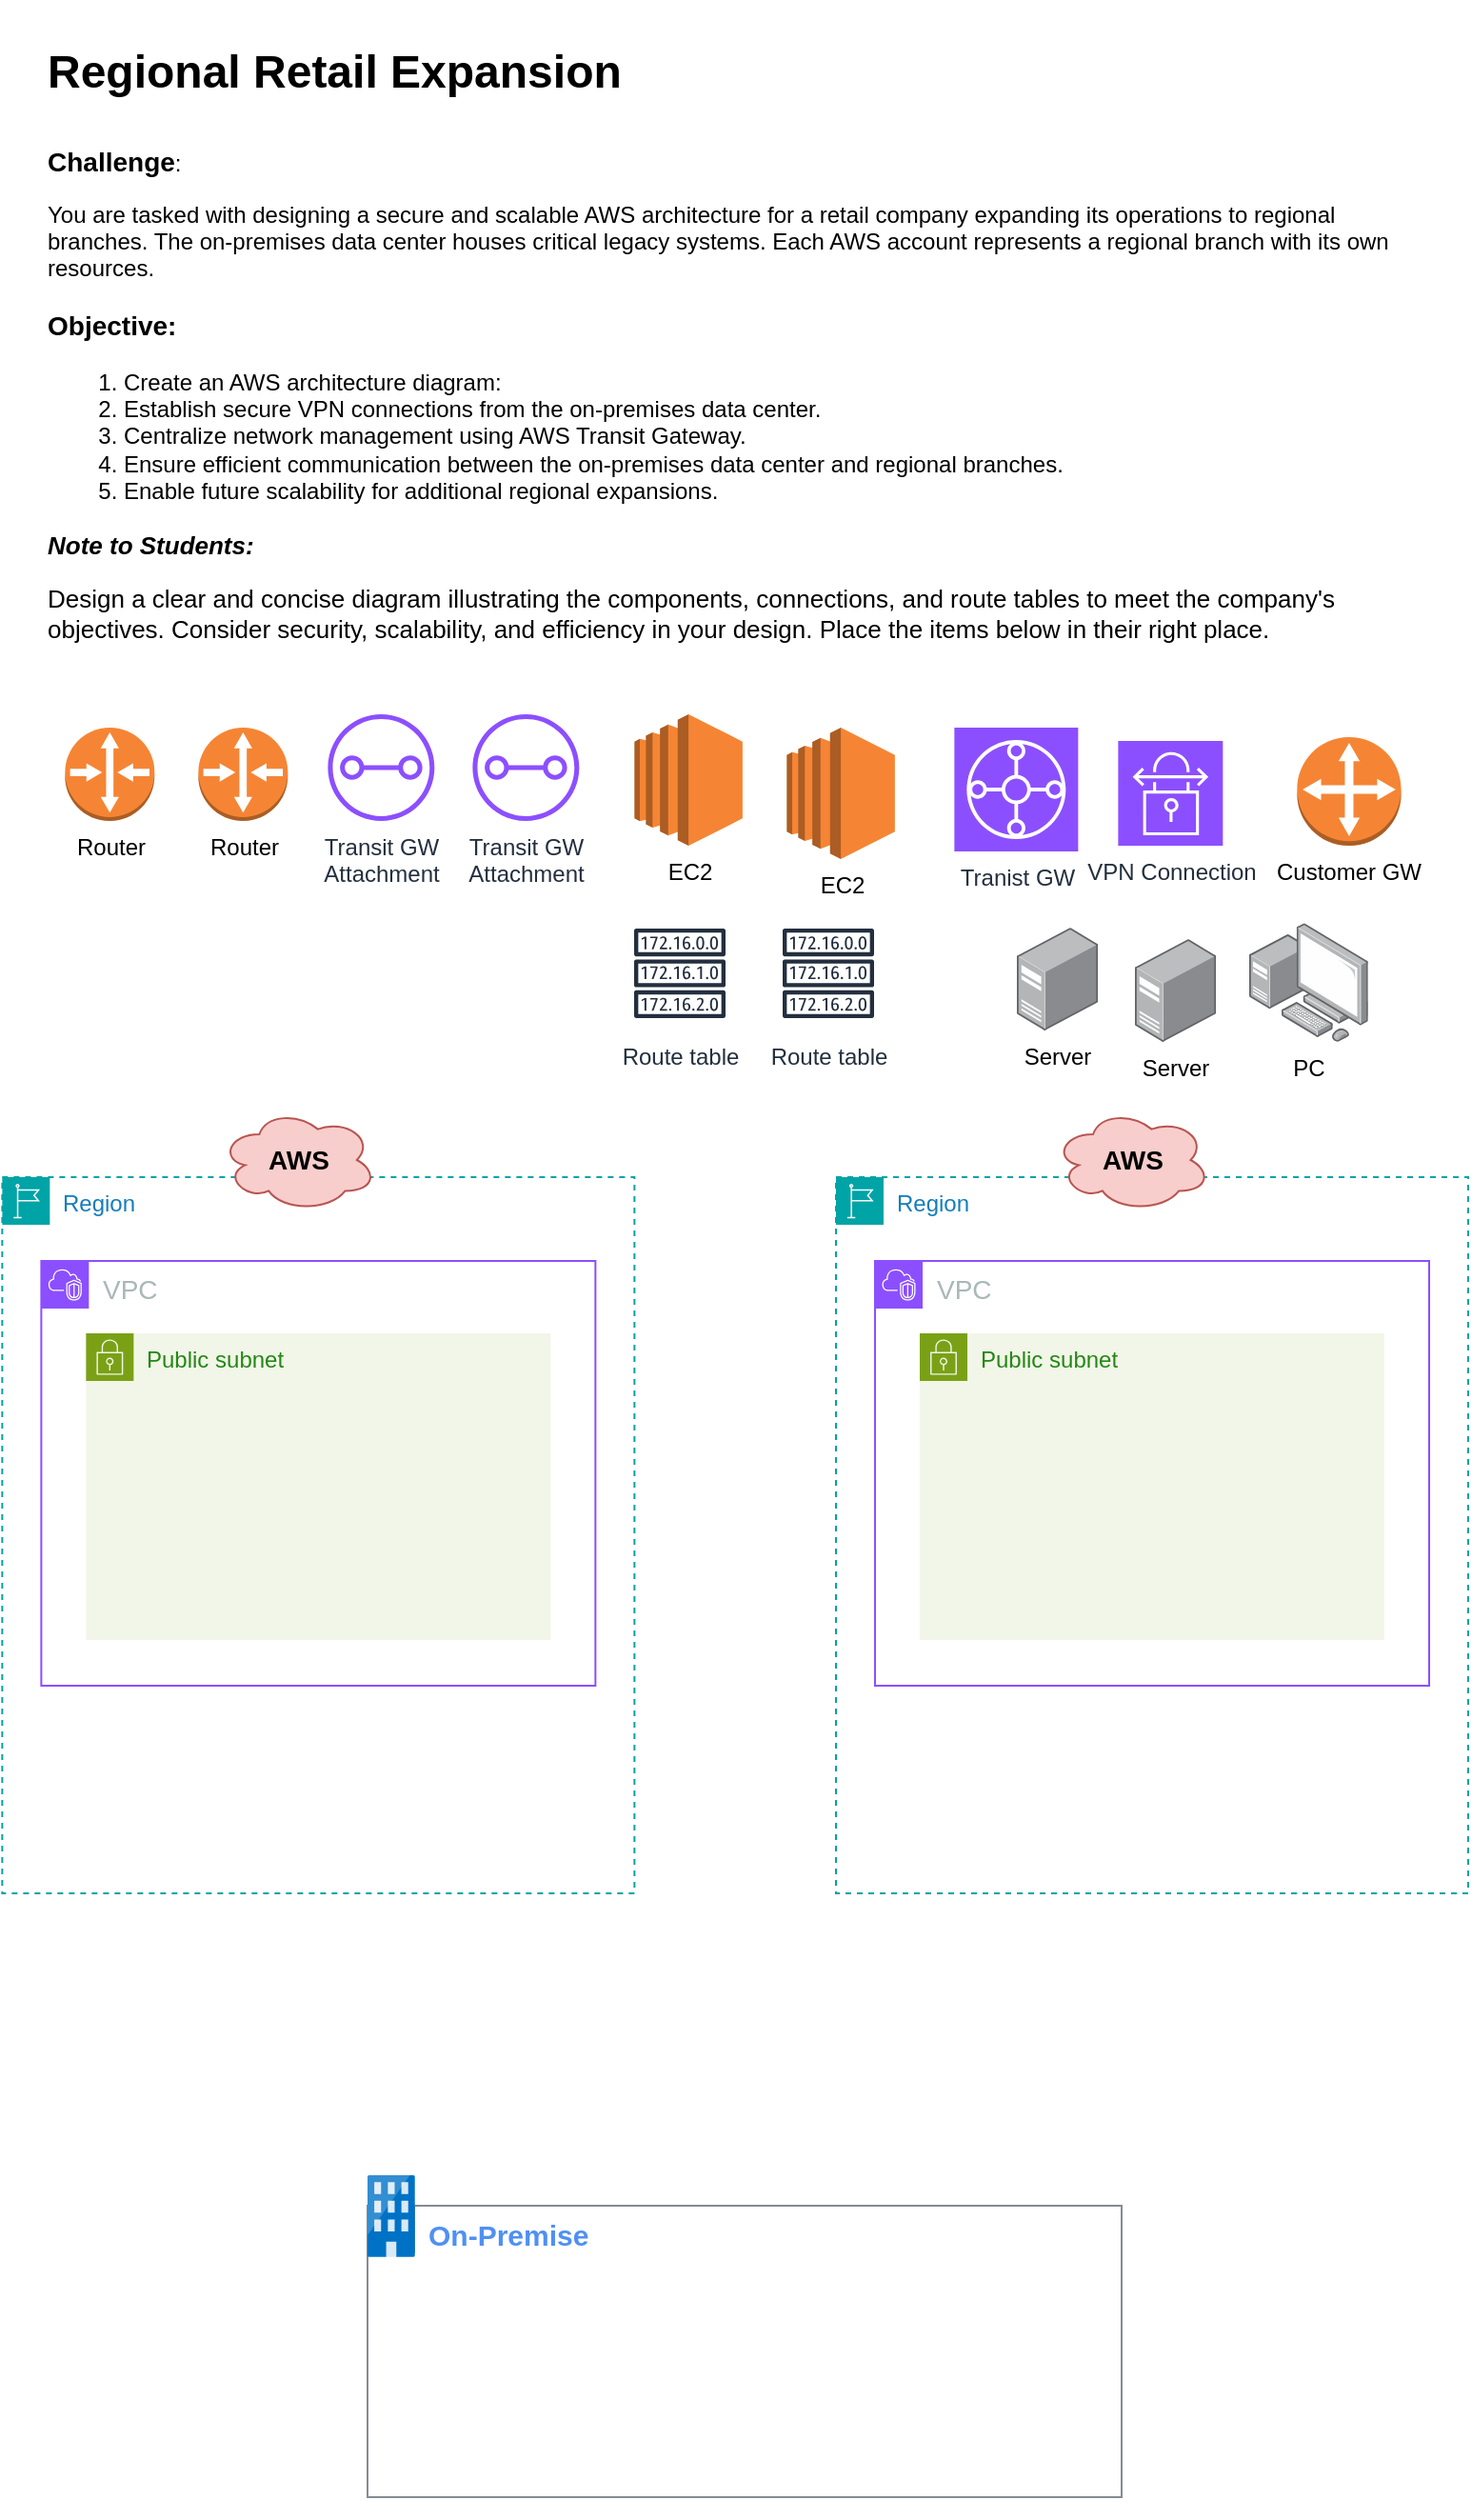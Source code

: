 <mxfile version="22.1.21" type="github">
  <diagram name="TEAM-1" id="xMrl9BoHdBr8t4EEI67D">
    <mxGraphModel dx="786" dy="729" grid="0" gridSize="10" guides="1" tooltips="1" connect="1" arrows="1" fold="1" page="1" pageScale="1" pageWidth="850" pageHeight="1100" math="0" shadow="0">
      <root>
        <mxCell id="0" />
        <mxCell id="1" parent="0" />
        <mxCell id="xFF283TL191S3pq5xtMK-1" value="&lt;h1&gt;&lt;p style=&quot;border-color: var(--border-color);&quot;&gt;Regional Retail Expansion&lt;/p&gt;&lt;/h1&gt;&lt;p&gt;&lt;b&gt;&lt;font style=&quot;font-size: 14px;&quot;&gt;Challenge&lt;/font&gt;&lt;/b&gt;:&lt;/p&gt;&lt;p&gt;You are tasked with designing a secure and scalable AWS architecture for a retail company expanding its operations to regional branches. The on-premises data center houses critical legacy systems. Each AWS account represents a regional branch with its own resources.&lt;/p&gt;&lt;p style=&quot;font-size: 14px;&quot;&gt;&lt;font style=&quot;font-size: 14px;&quot;&gt;&lt;b&gt;Objective:&lt;/b&gt;&lt;/font&gt;&lt;/p&gt;&lt;p style=&quot;font-size: 14px;&quot;&gt;&lt;/p&gt;&lt;ol&gt;&lt;li&gt;Create an AWS architecture diagram:&lt;/li&gt;&lt;li&gt;Establish secure VPN connections from the on-premises data center.&lt;/li&gt;&lt;li&gt;Centralize network management using AWS Transit Gateway.&lt;/li&gt;&lt;li&gt;Ensure efficient communication between the on-premises data center and regional branches.&lt;/li&gt;&lt;li&gt;Enable future scalability for additional regional expansions.&lt;/li&gt;&lt;/ol&gt;&lt;p&gt;&lt;/p&gt;&lt;p style=&quot;font-size: 13px;&quot;&gt;&lt;b&gt;&lt;i&gt;&lt;font style=&quot;font-size: 13px;&quot;&gt;Note to Students:&lt;/font&gt;&lt;/i&gt;&lt;/b&gt;&lt;/p&gt;&lt;p style=&quot;font-size: 13px;&quot;&gt;Design a clear and concise diagram illustrating the components, connections, and route tables to meet the company&#39;s objectives. Consider security, scalability, and efficiency in your design. Place the items below in their right place.&lt;/p&gt;" style="text;html=1;strokeColor=none;fillColor=none;spacing=5;spacingTop=-20;whiteSpace=wrap;overflow=hidden;rounded=0;" vertex="1" parent="1">
          <mxGeometry x="40" y="40" width="740" height="390" as="geometry" />
        </mxCell>
        <mxCell id="xFF283TL191S3pq5xtMK-19" value="Router" style="outlineConnect=0;dashed=0;verticalLabelPosition=bottom;verticalAlign=top;align=center;html=1;shape=mxgraph.aws3.router;fillColor=#F58534;gradientColor=none;" vertex="1" parent="1">
          <mxGeometry x="54.18" y="412" width="46.96" height="49" as="geometry" />
        </mxCell>
        <mxCell id="xFF283TL191S3pq5xtMK-20" value="EC2" style="outlineConnect=0;dashed=0;verticalLabelPosition=bottom;verticalAlign=top;align=center;html=1;shape=mxgraph.aws3.ec2;fillColor=#F58534;gradientColor=none;" vertex="1" parent="1">
          <mxGeometry x="353.18" y="405" width="56.76" height="69" as="geometry" />
        </mxCell>
        <mxCell id="xFF283TL191S3pq5xtMK-21" value="Tranist GW" style="sketch=0;points=[[0,0,0],[0.25,0,0],[0.5,0,0],[0.75,0,0],[1,0,0],[0,1,0],[0.25,1,0],[0.5,1,0],[0.75,1,0],[1,1,0],[0,0.25,0],[0,0.5,0],[0,0.75,0],[1,0.25,0],[1,0.5,0],[1,0.75,0]];outlineConnect=0;fontColor=#232F3E;fillColor=#8C4FFF;strokeColor=#ffffff;dashed=0;verticalLabelPosition=bottom;verticalAlign=top;align=center;html=1;fontSize=12;fontStyle=0;aspect=fixed;shape=mxgraph.aws4.resourceIcon;resIcon=mxgraph.aws4.transit_gateway;" vertex="1" parent="1">
          <mxGeometry x="521.18" y="412" width="65" height="65" as="geometry" />
        </mxCell>
        <mxCell id="xFF283TL191S3pq5xtMK-22" value="Transit GW &lt;br&gt;Attachment" style="sketch=0;outlineConnect=0;fontColor=#232F3E;gradientColor=none;fillColor=#8C4FFF;strokeColor=none;dashed=0;verticalLabelPosition=bottom;verticalAlign=top;align=center;html=1;fontSize=12;fontStyle=0;aspect=fixed;pointerEvents=1;shape=mxgraph.aws4.transit_gateway_attachment;" vertex="1" parent="1">
          <mxGeometry x="268.18" y="405" width="56" height="56" as="geometry" />
        </mxCell>
        <mxCell id="xFF283TL191S3pq5xtMK-24" value="VPN Connection" style="sketch=0;points=[[0,0,0],[0.25,0,0],[0.5,0,0],[0.75,0,0],[1,0,0],[0,1,0],[0.25,1,0],[0.5,1,0],[0.75,1,0],[1,1,0],[0,0.25,0],[0,0.5,0],[0,0.75,0],[1,0.25,0],[1,0.5,0],[1,0.75,0]];outlineConnect=0;fontColor=#232F3E;fillColor=#8C4FFF;strokeColor=#ffffff;dashed=0;verticalLabelPosition=bottom;verticalAlign=top;align=center;html=1;fontSize=12;fontStyle=0;aspect=fixed;shape=mxgraph.aws4.resourceIcon;resIcon=mxgraph.aws4.site_to_site_vpn;" vertex="1" parent="1">
          <mxGeometry x="607.18" y="419" width="55" height="55" as="geometry" />
        </mxCell>
        <mxCell id="xFF283TL191S3pq5xtMK-25" value="Customer GW" style="outlineConnect=0;dashed=0;verticalLabelPosition=bottom;verticalAlign=top;align=center;html=1;shape=mxgraph.aws3.customer_gateway;fillColor=#F58534;gradientColor=none;" vertex="1" parent="1">
          <mxGeometry x="701.18" y="417" width="54.63" height="57" as="geometry" />
        </mxCell>
        <mxCell id="xFF283TL191S3pq5xtMK-31" value="Router" style="outlineConnect=0;dashed=0;verticalLabelPosition=bottom;verticalAlign=top;align=center;html=1;shape=mxgraph.aws3.router;fillColor=#F58534;gradientColor=none;" vertex="1" parent="1">
          <mxGeometry x="124.18" y="412" width="46.96" height="49" as="geometry" />
        </mxCell>
        <mxCell id="xFF283TL191S3pq5xtMK-32" value="Transit GW &lt;br&gt;Attachment" style="sketch=0;outlineConnect=0;fontColor=#232F3E;gradientColor=none;fillColor=#8C4FFF;strokeColor=none;dashed=0;verticalLabelPosition=bottom;verticalAlign=top;align=center;html=1;fontSize=12;fontStyle=0;aspect=fixed;pointerEvents=1;shape=mxgraph.aws4.transit_gateway_attachment;" vertex="1" parent="1">
          <mxGeometry x="192.18" y="405" width="56" height="56" as="geometry" />
        </mxCell>
        <mxCell id="xFF283TL191S3pq5xtMK-33" value="EC2" style="outlineConnect=0;dashed=0;verticalLabelPosition=bottom;verticalAlign=top;align=center;html=1;shape=mxgraph.aws3.ec2;fillColor=#F58534;gradientColor=none;" vertex="1" parent="1">
          <mxGeometry x="433.18" y="412" width="56.76" height="69" as="geometry" />
        </mxCell>
        <mxCell id="xFF283TL191S3pq5xtMK-35" value="Route table" style="sketch=0;outlineConnect=0;fontColor=#232F3E;gradientColor=none;strokeColor=#232F3E;fillColor=#ffffff;dashed=0;verticalLabelPosition=bottom;verticalAlign=top;align=center;html=1;fontSize=12;fontStyle=0;aspect=fixed;shape=mxgraph.aws4.resourceIcon;resIcon=mxgraph.aws4.route_table;" vertex="1" parent="1">
          <mxGeometry x="347" y="511" width="60" height="60" as="geometry" />
        </mxCell>
        <mxCell id="xFF283TL191S3pq5xtMK-36" value="Route table" style="sketch=0;outlineConnect=0;fontColor=#232F3E;gradientColor=none;strokeColor=#232F3E;fillColor=#ffffff;dashed=0;verticalLabelPosition=bottom;verticalAlign=top;align=center;html=1;fontSize=12;fontStyle=0;aspect=fixed;shape=mxgraph.aws4.resourceIcon;resIcon=mxgraph.aws4.route_table;" vertex="1" parent="1">
          <mxGeometry x="425" y="511" width="60" height="60" as="geometry" />
        </mxCell>
        <mxCell id="xFF283TL191S3pq5xtMK-39" value="" style="group" vertex="1" connectable="0" parent="1">
          <mxGeometry x="21.18" y="612" width="332" height="412" as="geometry" />
        </mxCell>
        <mxCell id="xFF283TL191S3pq5xtMK-28" value="VPC" style="points=[[0,0],[0.25,0],[0.5,0],[0.75,0],[1,0],[1,0.25],[1,0.5],[1,0.75],[1,1],[0.75,1],[0.5,1],[0.25,1],[0,1],[0,0.75],[0,0.5],[0,0.25]];outlineConnect=0;gradientColor=none;html=1;whiteSpace=wrap;fontSize=14;fontStyle=0;container=1;pointerEvents=0;collapsible=0;recursiveResize=0;shape=mxgraph.aws4.group;grIcon=mxgraph.aws4.group_vpc2;strokeColor=#8C4FFF;fillColor=none;verticalAlign=top;align=left;spacingLeft=30;fontColor=#AAB7B8;dashed=0;" vertex="1" parent="xFF283TL191S3pq5xtMK-39">
          <mxGeometry x="20.5" y="80" width="291" height="223" as="geometry" />
        </mxCell>
        <mxCell id="xFF283TL191S3pq5xtMK-27" value="Public subnet" style="points=[[0,0],[0.25,0],[0.5,0],[0.75,0],[1,0],[1,0.25],[1,0.5],[1,0.75],[1,1],[0.75,1],[0.5,1],[0.25,1],[0,1],[0,0.75],[0,0.5],[0,0.25]];outlineConnect=0;gradientColor=none;html=1;whiteSpace=wrap;fontSize=12;fontStyle=0;container=1;pointerEvents=0;collapsible=0;recursiveResize=0;shape=mxgraph.aws4.group;grIcon=mxgraph.aws4.group_security_group;grStroke=0;strokeColor=#7AA116;fillColor=#F2F6E8;verticalAlign=top;align=left;spacingLeft=30;fontColor=#248814;dashed=0;" vertex="1" parent="xFF283TL191S3pq5xtMK-28">
          <mxGeometry x="23.5" y="38" width="244" height="161" as="geometry" />
        </mxCell>
        <mxCell id="xFF283TL191S3pq5xtMK-38" value="Region" style="points=[[0,0],[0.25,0],[0.5,0],[0.75,0],[1,0],[1,0.25],[1,0.5],[1,0.75],[1,1],[0.75,1],[0.5,1],[0.25,1],[0,1],[0,0.75],[0,0.5],[0,0.25]];outlineConnect=0;gradientColor=none;html=1;whiteSpace=wrap;fontSize=12;fontStyle=0;container=1;pointerEvents=0;collapsible=0;recursiveResize=0;shape=mxgraph.aws4.group;grIcon=mxgraph.aws4.group_region;strokeColor=#00A4A6;fillColor=none;verticalAlign=top;align=left;spacingLeft=30;fontColor=#147EBA;dashed=1;" vertex="1" parent="xFF283TL191S3pq5xtMK-39">
          <mxGeometry y="36" width="332" height="376" as="geometry" />
        </mxCell>
        <mxCell id="xFF283TL191S3pq5xtMK-9" value="&lt;font style=&quot;font-size: 14px;&quot;&gt;AWS&lt;/font&gt;" style="ellipse;shape=cloud;whiteSpace=wrap;html=1;fontStyle=1;fillColor=#f8cecc;strokeColor=#b85450;" vertex="1" parent="xFF283TL191S3pq5xtMK-39">
          <mxGeometry x="114.5" width="82" height="54" as="geometry" />
        </mxCell>
        <mxCell id="xFF283TL191S3pq5xtMK-40" value="" style="group" vertex="1" connectable="0" parent="1">
          <mxGeometry x="459" y="612" width="332" height="412" as="geometry" />
        </mxCell>
        <mxCell id="xFF283TL191S3pq5xtMK-41" value="VPC" style="points=[[0,0],[0.25,0],[0.5,0],[0.75,0],[1,0],[1,0.25],[1,0.5],[1,0.75],[1,1],[0.75,1],[0.5,1],[0.25,1],[0,1],[0,0.75],[0,0.5],[0,0.25]];outlineConnect=0;gradientColor=none;html=1;whiteSpace=wrap;fontSize=14;fontStyle=0;container=1;pointerEvents=0;collapsible=0;recursiveResize=0;shape=mxgraph.aws4.group;grIcon=mxgraph.aws4.group_vpc2;strokeColor=#8C4FFF;fillColor=none;verticalAlign=top;align=left;spacingLeft=30;fontColor=#AAB7B8;dashed=0;" vertex="1" parent="xFF283TL191S3pq5xtMK-40">
          <mxGeometry x="20.5" y="80" width="291" height="223" as="geometry" />
        </mxCell>
        <mxCell id="xFF283TL191S3pq5xtMK-42" value="Public subnet" style="points=[[0,0],[0.25,0],[0.5,0],[0.75,0],[1,0],[1,0.25],[1,0.5],[1,0.75],[1,1],[0.75,1],[0.5,1],[0.25,1],[0,1],[0,0.75],[0,0.5],[0,0.25]];outlineConnect=0;gradientColor=none;html=1;whiteSpace=wrap;fontSize=12;fontStyle=0;container=1;pointerEvents=0;collapsible=0;recursiveResize=0;shape=mxgraph.aws4.group;grIcon=mxgraph.aws4.group_security_group;grStroke=0;strokeColor=#7AA116;fillColor=#F2F6E8;verticalAlign=top;align=left;spacingLeft=30;fontColor=#248814;dashed=0;" vertex="1" parent="xFF283TL191S3pq5xtMK-41">
          <mxGeometry x="23.5" y="38" width="244" height="161" as="geometry" />
        </mxCell>
        <mxCell id="xFF283TL191S3pq5xtMK-43" value="Region" style="points=[[0,0],[0.25,0],[0.5,0],[0.75,0],[1,0],[1,0.25],[1,0.5],[1,0.75],[1,1],[0.75,1],[0.5,1],[0.25,1],[0,1],[0,0.75],[0,0.5],[0,0.25]];outlineConnect=0;gradientColor=none;html=1;whiteSpace=wrap;fontSize=12;fontStyle=0;container=1;pointerEvents=0;collapsible=0;recursiveResize=0;shape=mxgraph.aws4.group;grIcon=mxgraph.aws4.group_region;strokeColor=#00A4A6;fillColor=none;verticalAlign=top;align=left;spacingLeft=30;fontColor=#147EBA;dashed=1;" vertex="1" parent="xFF283TL191S3pq5xtMK-40">
          <mxGeometry y="36" width="332" height="376" as="geometry" />
        </mxCell>
        <mxCell id="xFF283TL191S3pq5xtMK-44" value="&lt;font style=&quot;font-size: 14px;&quot;&gt;AWS&lt;/font&gt;" style="ellipse;shape=cloud;whiteSpace=wrap;html=1;fontStyle=1;fillColor=#f8cecc;strokeColor=#b85450;" vertex="1" parent="xFF283TL191S3pq5xtMK-40">
          <mxGeometry x="114.5" width="82" height="54" as="geometry" />
        </mxCell>
        <mxCell id="xFF283TL191S3pq5xtMK-46" value="" style="group" vertex="1" connectable="0" parent="1">
          <mxGeometry x="213" y="1172" width="396" height="169" as="geometry" />
        </mxCell>
        <mxCell id="xFF283TL191S3pq5xtMK-45" value="On-Premise" style="sketch=0;outlineConnect=0;gradientColor=none;html=1;whiteSpace=wrap;fontSize=15;fontStyle=1;shape=mxgraph.aws4.group;grIcon=mxgraph.aws4.group_on_premise;strokeColor=#858B94;fillColor=none;verticalAlign=top;align=left;spacingLeft=30;fontColor=#5090f2;dashed=0;" vertex="1" parent="xFF283TL191S3pq5xtMK-46">
          <mxGeometry y="16" width="396" height="153" as="geometry" />
        </mxCell>
        <mxCell id="xFF283TL191S3pq5xtMK-37" value="" style="image;sketch=0;aspect=fixed;html=1;points=[];align=center;fontSize=12;image=img/lib/mscae/Exchange_On_premises_Access.svg;" vertex="1" parent="xFF283TL191S3pq5xtMK-46">
          <mxGeometry width="24.921" height="42.967" as="geometry" />
        </mxCell>
        <mxCell id="xFF283TL191S3pq5xtMK-47" value="PC" style="image;points=[];aspect=fixed;html=1;align=center;shadow=0;dashed=0;image=img/lib/allied_telesis/computer_and_terminals/Personal_Computer_with_Server.svg;" vertex="1" parent="1">
          <mxGeometry x="676" y="514.6" width="62.4" height="62.4" as="geometry" />
        </mxCell>
        <mxCell id="xFF283TL191S3pq5xtMK-48" value="Server" style="image;points=[];aspect=fixed;html=1;align=center;shadow=0;dashed=0;image=img/lib/allied_telesis/computer_and_terminals/Server_Desktop.svg;" vertex="1" parent="1">
          <mxGeometry x="616" y="523" width="42.6" height="54" as="geometry" />
        </mxCell>
        <mxCell id="xFF283TL191S3pq5xtMK-49" value="Server" style="image;points=[];aspect=fixed;html=1;align=center;shadow=0;dashed=0;image=img/lib/allied_telesis/computer_and_terminals/Server_Desktop.svg;" vertex="1" parent="1">
          <mxGeometry x="554" y="517" width="42.6" height="54" as="geometry" />
        </mxCell>
      </root>
    </mxGraphModel>
  </diagram>
</mxfile>

